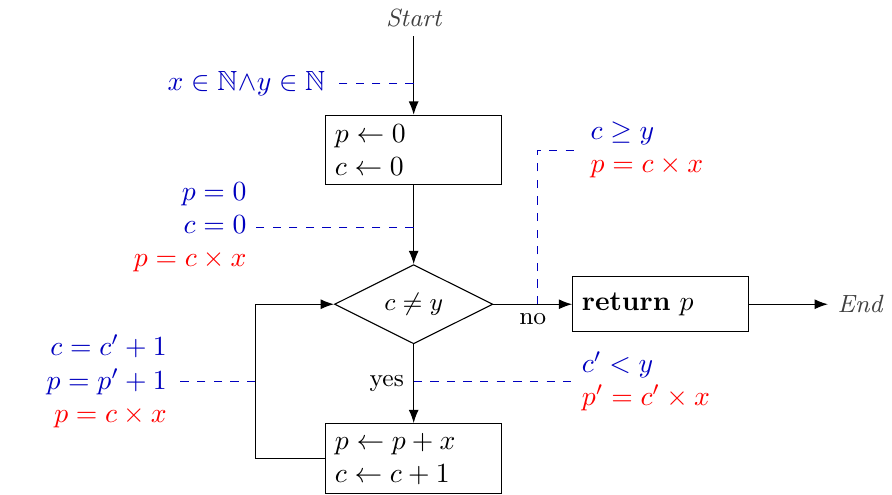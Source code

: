 \documentclass[tikz]{standalone}
\usepackage{algorithm2e}
\usepackage{amsmath}
\usepackage{amsfonts}
\usetikzlibrary{positioning, shapes, arrows.meta, calc}
\begin{document}

\tikzstyle{arrow} = [->,-Latex,font=\small]
\tikzstyle{process} = [rectangle, draw, minimum height=2em, text width=2cm]
\tikzstyle{pseudo} = [rectangle, font=\small\itshape, black!75]
\tikzstyle{decision} = [diamond, draw, aspect=2, font=\small\itshape]
\tikzstyle{fact} = [text width=2cm, align=flush left, blue!75!black]
\tikzstyle{link} = [dashed,font=\scriptsize, blue!75!black]

\begin{tikzpicture}
  \node[pseudo] (start) {Start};
  \node[process, below=of start] (init) {$p \gets0$ \\$c \gets 0$};
  \node[decision, below=of init] (test) {$c \neq y$};
  \coordinate[left=of test] (leftOfTest) {};
  \node[process, below =of test] (body) {$p \gets p + x$ \\$c \gets c + 1$};
  \coordinate (leftOfBody) at (leftOfTest |- body) {};
  \node[process, right = of test] (return) {\textbf{return} $p$};
  \node[pseudo, right=of return] (end) {End};
  \draw[arrow] (start) -- (init);
  \draw[arrow] (init) -- (test);
  \draw[arrow] (test) -- node[left] {yes} (body);
  \draw[arrow] (body.west) -- (leftOfTest |- body) -- (leftOfTest) -- (test) ;
  \draw[arrow] (test) -- node[below] {no} (return);
  \draw[arrow] (return) -- (end);

  \node[fact, left = of $(start)!.5!(init)$, align=flush right] (afterStart) {$x \in \mathbb{N} \land y \in \mathbb{N}$};
  \draw[link] ($(start)!.5!(init)$) -- (afterStart);
  
  \node[fact, left = 2cm of $(init)!.5!(test)$, align=flush right] (afterInit) {$p = 0$\\$c = 0$\\\textcolor{red}{$p=c\times x$}};
  \draw[link] ($(init)!.5!(test)$) -- (afterInit);

  \node[fact, right = of init, align=flush left] (afterExit) {$c \geq y$\\\textcolor{red}{$p=c\times x$}};
  \draw[link] ($(test)!.5!(return)$) |- (afterExit);

  \coordinate (midpoint) at ($(test)!.5!(body)$) {};
  \node[fact, anchor=west, align=flush left] (beforeBody) at (midpoint -| return.west) {$c' < y$\\\textcolor{red}{$p'=c'\times x$}};
        \draw[link] (midpoint) -- (beforeBody);

  \node[fact, left = of $(leftOfBody)!.5!(leftOfTest)$,
        align=flush right] (afterBody) {$c = c' + 1$\\$p = p' +1 $\\\textcolor{red}{$p=c\times x$}};
  \draw[link] ($(leftOfBody)!.5!(leftOfTest)$) -- (afterBody);
\end{tikzpicture}

\end{document}
